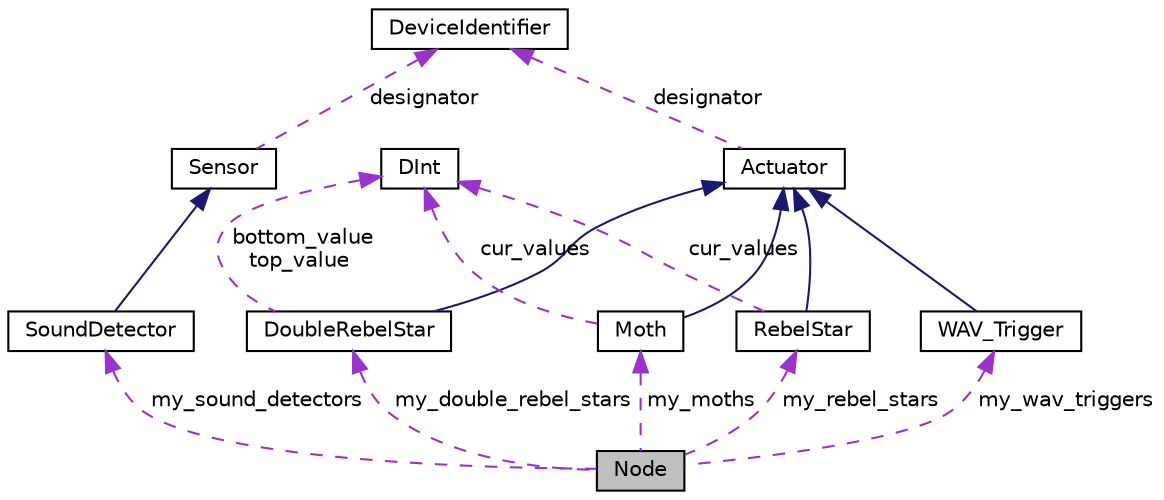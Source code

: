 digraph "Node"
{
 // INTERACTIVE_SVG=YES
 // LATEX_PDF_SIZE
  edge [fontname="Helvetica",fontsize="10",labelfontname="Helvetica",labelfontsize="10"];
  node [fontname="Helvetica",fontsize="10",shape=record];
  Node1 [label="Node",height=0.2,width=0.4,color="black", fillcolor="grey75", style="filled", fontcolor="black",tooltip=" "];
  Node2 -> Node1 [dir="back",color="darkorchid3",fontsize="10",style="dashed",label=" my_sound_detectors" ,fontname="Helvetica"];
  Node2 [label="SoundDetector",height=0.2,width=0.4,color="black", fillcolor="white", style="filled",URL="$class_sound_detector.html",tooltip="the sound detector class, extends Sensor"];
  Node3 -> Node2 [dir="back",color="midnightblue",fontsize="10",style="solid",fontname="Helvetica"];
  Node3 [label="Sensor",height=0.2,width=0.4,color="black", fillcolor="white", style="filled",URL="$class_sensor.html",tooltip="the C++ Sensor object"];
  Node4 -> Node3 [dir="back",color="darkorchid3",fontsize="10",style="dashed",label=" designator" ,fontname="Helvetica"];
  Node4 [label="DeviceIdentifier",height=0.2,width=0.4,color="black", fillcolor="white", style="filled",URL="$class_device_identifier.html",tooltip=" "];
  Node5 -> Node1 [dir="back",color="darkorchid3",fontsize="10",style="dashed",label=" my_rebel_stars" ,fontname="Helvetica"];
  Node5 [label="RebelStar",height=0.2,width=0.4,color="black", fillcolor="white", style="filled",URL="$class_rebel_star.html",tooltip=" "];
  Node6 -> Node5 [dir="back",color="midnightblue",fontsize="10",style="solid",fontname="Helvetica"];
  Node6 [label="Actuator",height=0.2,width=0.4,color="black", fillcolor="white", style="filled",URL="$class_actuator.html",tooltip=" "];
  Node4 -> Node6 [dir="back",color="darkorchid3",fontsize="10",style="dashed",label=" designator" ,fontname="Helvetica"];
  Node7 -> Node5 [dir="back",color="darkorchid3",fontsize="10",style="dashed",label=" cur_values" ,fontname="Helvetica"];
  Node7 [label="DInt",height=0.2,width=0.4,color="black", fillcolor="white", style="filled",URL="$class_d_int.html",tooltip="Dynamic Integer to control actuation levels. The different variables are required in tandem to fade a..."];
  Node8 -> Node1 [dir="back",color="darkorchid3",fontsize="10",style="dashed",label=" my_wav_triggers" ,fontname="Helvetica"];
  Node8 [label="WAV_Trigger",height=0.2,width=0.4,color="black", fillcolor="white", style="filled",URL="$class_w_a_v___trigger.html",tooltip="the wav trigger object"];
  Node6 -> Node8 [dir="back",color="midnightblue",fontsize="10",style="solid",fontname="Helvetica"];
  Node9 -> Node1 [dir="back",color="darkorchid3",fontsize="10",style="dashed",label=" my_double_rebel_stars" ,fontname="Helvetica"];
  Node9 [label="DoubleRebelStar",height=0.2,width=0.4,color="black", fillcolor="white", style="filled",URL="$class_double_rebel_star.html",tooltip="A subclass of Actuator, implements DoubleRebelStar specific behaviour."];
  Node6 -> Node9 [dir="back",color="midnightblue",fontsize="10",style="solid",fontname="Helvetica"];
  Node7 -> Node9 [dir="back",color="darkorchid3",fontsize="10",style="dashed",label=" bottom_value\ntop_value" ,fontname="Helvetica"];
  Node10 -> Node1 [dir="back",color="darkorchid3",fontsize="10",style="dashed",label=" my_moths" ,fontname="Helvetica"];
  Node10 [label="Moth",height=0.2,width=0.4,color="black", fillcolor="white", style="filled",URL="$class_moth.html",tooltip=" "];
  Node6 -> Node10 [dir="back",color="midnightblue",fontsize="10",style="solid",fontname="Helvetica"];
  Node7 -> Node10 [dir="back",color="darkorchid3",fontsize="10",style="dashed",label=" cur_values" ,fontname="Helvetica"];
}
